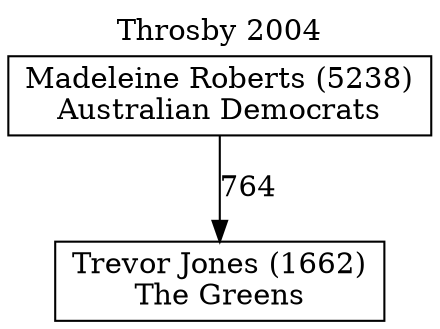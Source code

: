 // House preference flow
digraph "Trevor Jones (1662)_Throsby_2004" {
	graph [label="Throsby 2004" labelloc=t mclimit=10]
	node [shape=box]
	"Madeleine Roberts (5238)" [label="Madeleine Roberts (5238)
Australian Democrats"]
	"Trevor Jones (1662)" [label="Trevor Jones (1662)
The Greens"]
	"Madeleine Roberts (5238)" -> "Trevor Jones (1662)" [label=764]
}
